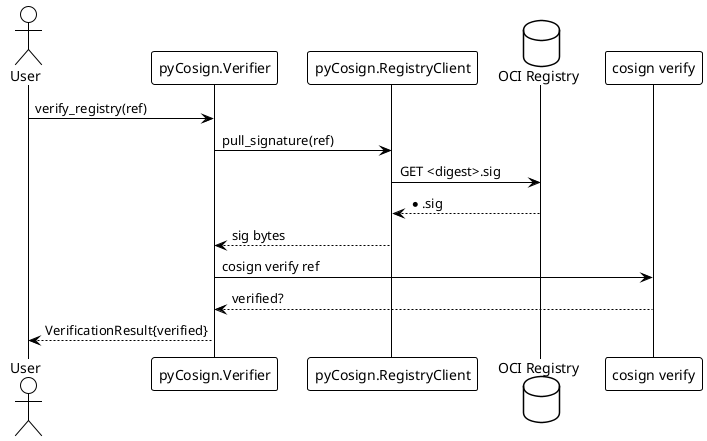 @startuml Seq_Verifier_V2
!theme plain
actor User
participant Verifier      as "pyCosign.Verifier"
participant RegistryCLI   as "pyCosign.RegistryClient"
database   Registry       as "OCI Registry"
participant CosignCLI     as "cosign verify"

User -> Verifier : verify_registry(ref)
Verifier -> RegistryCLI : pull_signature(ref)
RegistryCLI -> Registry : GET <digest>.sig
Registry --> RegistryCLI : *.sig
RegistryCLI --> Verifier : sig bytes
Verifier -> CosignCLI : cosign verify ref
CosignCLI --> Verifier : verified?
Verifier --> User : VerificationResult{verified}
@enduml
